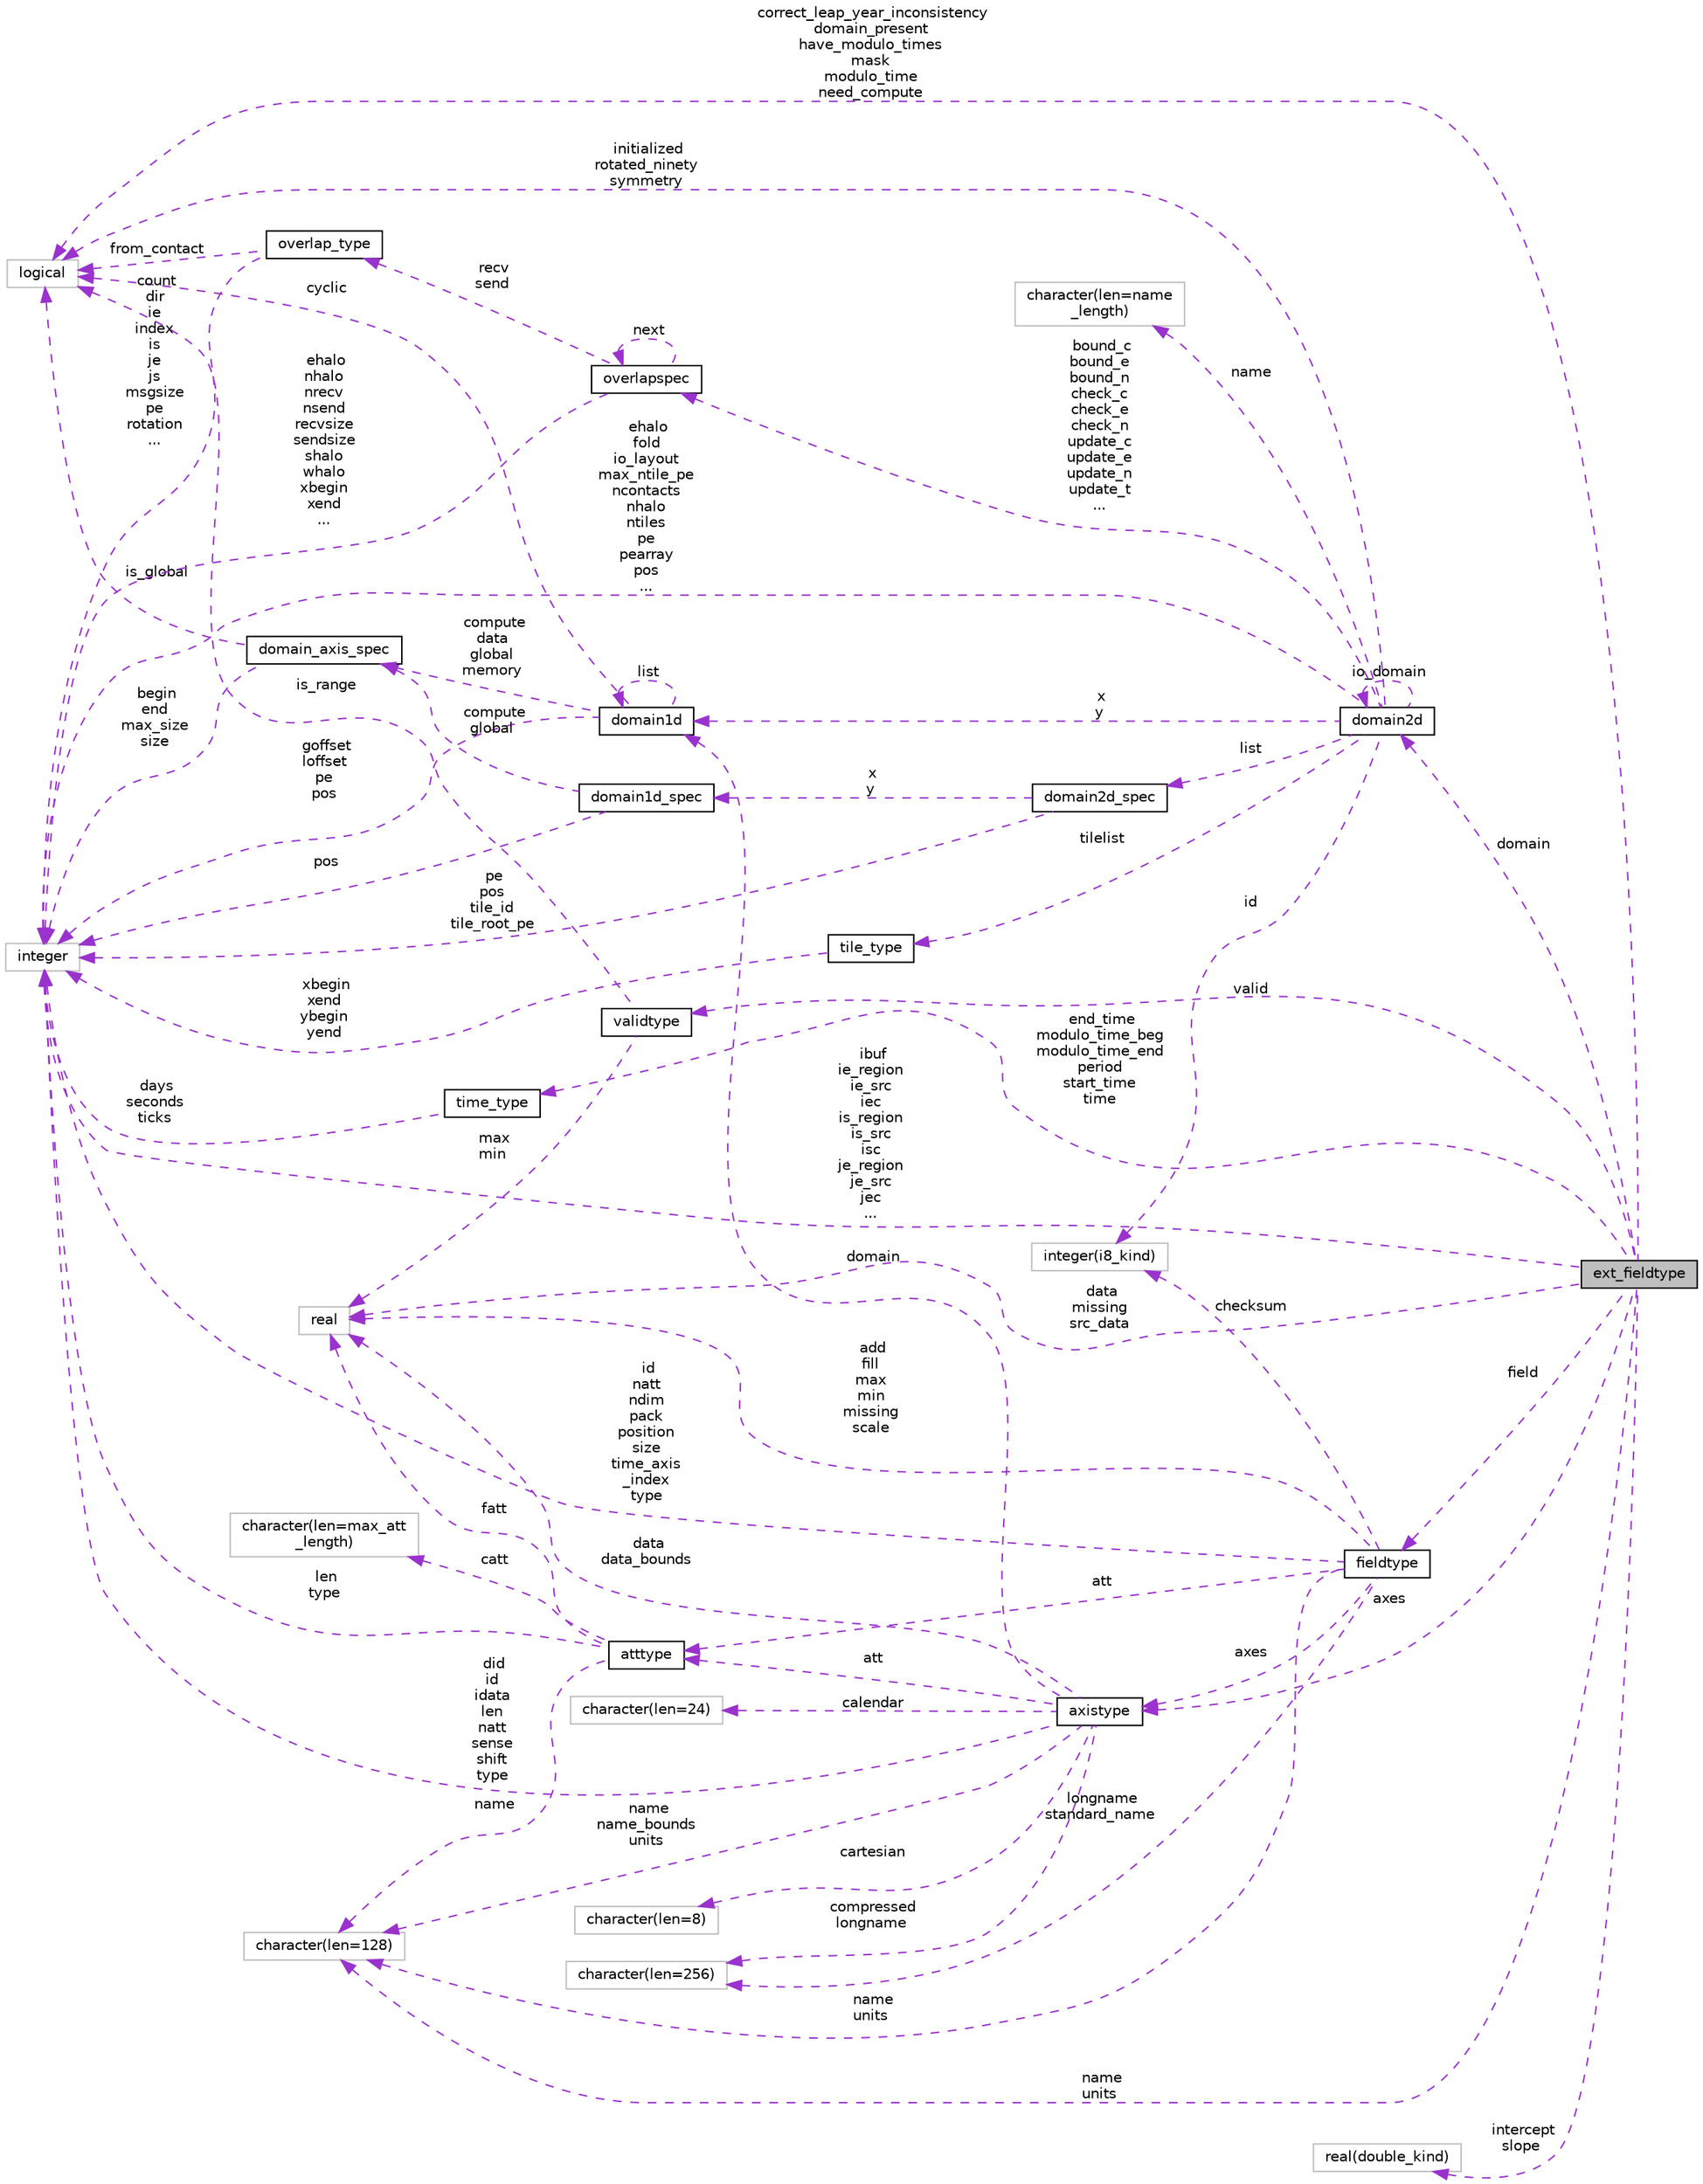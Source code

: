 digraph "ext_fieldtype"
{
 // INTERACTIVE_SVG=YES
 // LATEX_PDF_SIZE
  edge [fontname="Helvetica",fontsize="10",labelfontname="Helvetica",labelfontsize="10"];
  node [fontname="Helvetica",fontsize="10",shape=record];
  rankdir="LR";
  Node1 [label="ext_fieldtype",height=0.2,width=0.4,color="black", fillcolor="grey75", style="filled", fontcolor="black",tooltip=" "];
  Node2 -> Node1 [dir="back",color="darkorchid3",fontsize="10",style="dashed",label=" correct_leap_year_inconsistency\ndomain_present\nhave_modulo_times\nmask\nmodulo_time\nneed_compute" ,fontname="Helvetica"];
  Node2 [label="logical",height=0.2,width=0.4,color="grey75", fillcolor="white", style="filled",tooltip=" "];
  Node3 -> Node1 [dir="back",color="darkorchid3",fontsize="10",style="dashed",label=" end_time\nmodulo_time_beg\nmodulo_time_end\nperiod\nstart_time\ntime" ,fontname="Helvetica"];
  Node3 [label="time_type",height=0.2,width=0.4,color="black", fillcolor="white", style="filled",URL="$group__time__manager__mod.html#structtime__manager__mod_1_1time__type",tooltip="Type to represent amounts of time. Implemented as seconds and days to allow for larger intervals."];
  Node4 -> Node3 [dir="back",color="darkorchid3",fontsize="10",style="dashed",label=" days\nseconds\nticks" ,fontname="Helvetica"];
  Node4 [label="integer",height=0.2,width=0.4,color="grey75", fillcolor="white", style="filled",tooltip=" "];
  Node5 -> Node1 [dir="back",color="darkorchid3",fontsize="10",style="dashed",label=" field" ,fontname="Helvetica"];
  Node5 [label="fieldtype",height=0.2,width=0.4,color="black", fillcolor="white", style="filled",URL="$group__mpp__io__mod.html#structmpp__io__mod_1_1fieldtype",tooltip=" "];
  Node6 -> Node5 [dir="back",color="darkorchid3",fontsize="10",style="dashed",label=" checksum" ,fontname="Helvetica"];
  Node6 [label="integer(i8_kind)",height=0.2,width=0.4,color="grey75", fillcolor="white", style="filled",tooltip=" "];
  Node7 -> Node5 [dir="back",color="darkorchid3",fontsize="10",style="dashed",label=" longname\nstandard_name" ,fontname="Helvetica"];
  Node7 [label="character(len=256)",height=0.2,width=0.4,color="grey75", fillcolor="white", style="filled",tooltip=" "];
  Node8 -> Node5 [dir="back",color="darkorchid3",fontsize="10",style="dashed",label=" att" ,fontname="Helvetica"];
  Node8 [label="atttype",height=0.2,width=0.4,color="black", fillcolor="white", style="filled",URL="$group__mpp__io__mod.html#structmpp__io__mod_1_1atttype",tooltip=" "];
  Node9 -> Node8 [dir="back",color="darkorchid3",fontsize="10",style="dashed",label=" name" ,fontname="Helvetica"];
  Node9 [label="character(len=128)",height=0.2,width=0.4,color="grey75", fillcolor="white", style="filled",tooltip=" "];
  Node10 -> Node8 [dir="back",color="darkorchid3",fontsize="10",style="dashed",label=" fatt" ,fontname="Helvetica"];
  Node10 [label="real",height=0.2,width=0.4,color="grey75", fillcolor="white", style="filled",tooltip=" "];
  Node4 -> Node8 [dir="back",color="darkorchid3",fontsize="10",style="dashed",label=" len\ntype" ,fontname="Helvetica"];
  Node11 -> Node8 [dir="back",color="darkorchid3",fontsize="10",style="dashed",label=" catt" ,fontname="Helvetica"];
  Node11 [label="character(len=max_att\l_length)",height=0.2,width=0.4,color="grey75", fillcolor="white", style="filled",tooltip=" "];
  Node12 -> Node5 [dir="back",color="darkorchid3",fontsize="10",style="dashed",label=" axes" ,fontname="Helvetica"];
  Node12 [label="axistype",height=0.2,width=0.4,color="black", fillcolor="white", style="filled",URL="$group__mpp__io__mod.html#structmpp__io__mod_1_1axistype",tooltip=" "];
  Node13 -> Node12 [dir="back",color="darkorchid3",fontsize="10",style="dashed",label=" domain" ,fontname="Helvetica"];
  Node13 [label="domain1d",height=0.2,width=0.4,color="black", fillcolor="white", style="filled",URL="$group__mpp__domains__mod.html#structmpp__domains__mod_1_1domain1d",tooltip="One dimensional domain used to manage shared data access between pes."];
  Node2 -> Node13 [dir="back",color="darkorchid3",fontsize="10",style="dashed",label=" cyclic" ,fontname="Helvetica"];
  Node13 -> Node13 [dir="back",color="darkorchid3",fontsize="10",style="dashed",label=" list" ,fontname="Helvetica"];
  Node14 -> Node13 [dir="back",color="darkorchid3",fontsize="10",style="dashed",label=" compute\ndata\nglobal\nmemory" ,fontname="Helvetica"];
  Node14 [label="domain_axis_spec",height=0.2,width=0.4,color="black", fillcolor="white", style="filled",URL="$group__mpp__domains__mod.html#structmpp__domains__mod_1_1domain__axis__spec",tooltip="Used to specify index limits along an axis of a domain."];
  Node2 -> Node14 [dir="back",color="darkorchid3",fontsize="10",style="dashed",label=" is_global" ,fontname="Helvetica"];
  Node4 -> Node14 [dir="back",color="darkorchid3",fontsize="10",style="dashed",label=" begin\nend\nmax_size\nsize" ,fontname="Helvetica"];
  Node4 -> Node13 [dir="back",color="darkorchid3",fontsize="10",style="dashed",label=" goffset\nloffset\npe\npos" ,fontname="Helvetica"];
  Node7 -> Node12 [dir="back",color="darkorchid3",fontsize="10",style="dashed",label=" compressed\nlongname" ,fontname="Helvetica"];
  Node8 -> Node12 [dir="back",color="darkorchid3",fontsize="10",style="dashed",label=" att" ,fontname="Helvetica"];
  Node15 -> Node12 [dir="back",color="darkorchid3",fontsize="10",style="dashed",label=" cartesian" ,fontname="Helvetica"];
  Node15 [label="character(len=8)",height=0.2,width=0.4,color="grey75", fillcolor="white", style="filled",tooltip=" "];
  Node9 -> Node12 [dir="back",color="darkorchid3",fontsize="10",style="dashed",label=" name\nname_bounds\nunits" ,fontname="Helvetica"];
  Node10 -> Node12 [dir="back",color="darkorchid3",fontsize="10",style="dashed",label=" data\ndata_bounds" ,fontname="Helvetica"];
  Node4 -> Node12 [dir="back",color="darkorchid3",fontsize="10",style="dashed",label=" did\nid\nidata\nlen\nnatt\nsense\nshift\ntype" ,fontname="Helvetica"];
  Node16 -> Node12 [dir="back",color="darkorchid3",fontsize="10",style="dashed",label=" calendar" ,fontname="Helvetica"];
  Node16 [label="character(len=24)",height=0.2,width=0.4,color="grey75", fillcolor="white", style="filled",tooltip=" "];
  Node9 -> Node5 [dir="back",color="darkorchid3",fontsize="10",style="dashed",label=" name\nunits" ,fontname="Helvetica"];
  Node4 -> Node5 [dir="back",color="darkorchid3",fontsize="10",style="dashed",label=" id\nnatt\nndim\npack\nposition\nsize\ntime_axis\l_index\ntype" ,fontname="Helvetica"];
  Node10 -> Node5 [dir="back",color="darkorchid3",fontsize="10",style="dashed",label=" add\nfill\nmax\nmin\nmissing\nscale" ,fontname="Helvetica"];
  Node17 -> Node1 [dir="back",color="darkorchid3",fontsize="10",style="dashed",label=" domain" ,fontname="Helvetica"];
  Node17 [label="domain2d",height=0.2,width=0.4,color="black", fillcolor="white", style="filled",URL="$group__mpp__domains__mod.html#structmpp__domains__mod_1_1domain2d",tooltip="The domain2D type contains all the necessary information to define the global, compute and data domai..."];
  Node2 -> Node17 [dir="back",color="darkorchid3",fontsize="10",style="dashed",label=" initialized\nrotated_ninety\nsymmetry" ,fontname="Helvetica"];
  Node13 -> Node17 [dir="back",color="darkorchid3",fontsize="10",style="dashed",label=" x\ny" ,fontname="Helvetica"];
  Node6 -> Node17 [dir="back",color="darkorchid3",fontsize="10",style="dashed",label=" id" ,fontname="Helvetica"];
  Node17 -> Node17 [dir="back",color="darkorchid3",fontsize="10",style="dashed",label=" io_domain" ,fontname="Helvetica"];
  Node18 -> Node17 [dir="back",color="darkorchid3",fontsize="10",style="dashed",label=" bound_c\nbound_e\nbound_n\ncheck_c\ncheck_e\ncheck_n\nupdate_c\nupdate_e\nupdate_n\nupdate_t\n..." ,fontname="Helvetica"];
  Node18 [label="overlapspec",height=0.2,width=0.4,color="black", fillcolor="white", style="filled",URL="$group__mpp__domains__mod.html#structmpp__domains__mod_1_1overlapspec",tooltip="Private type for overlap specifications."];
  Node19 -> Node18 [dir="back",color="darkorchid3",fontsize="10",style="dashed",label=" recv\nsend" ,fontname="Helvetica"];
  Node19 [label="overlap_type",height=0.2,width=0.4,color="black", fillcolor="white", style="filled",URL="$group__mpp__domains__mod.html#structmpp__domains__mod_1_1overlap__type",tooltip="Type for overlapping data."];
  Node2 -> Node19 [dir="back",color="darkorchid3",fontsize="10",style="dashed",label=" from_contact" ,fontname="Helvetica"];
  Node4 -> Node19 [dir="back",color="darkorchid3",fontsize="10",style="dashed",label=" count\ndir\nie\nindex\nis\nje\njs\nmsgsize\npe\nrotation\n..." ,fontname="Helvetica"];
  Node18 -> Node18 [dir="back",color="darkorchid3",fontsize="10",style="dashed",label=" next" ,fontname="Helvetica"];
  Node4 -> Node18 [dir="back",color="darkorchid3",fontsize="10",style="dashed",label=" ehalo\nnhalo\nnrecv\nnsend\nrecvsize\nsendsize\nshalo\nwhalo\nxbegin\nxend\n..." ,fontname="Helvetica"];
  Node20 -> Node17 [dir="back",color="darkorchid3",fontsize="10",style="dashed",label=" list" ,fontname="Helvetica"];
  Node20 [label="domain2d_spec",height=0.2,width=0.4,color="black", fillcolor="white", style="filled",URL="$group__mpp__domains__mod.html#structmpp__domains__mod_1_1domain2d__spec",tooltip="Private type to specify multiple index limits and pe information for a 2D domain."];
  Node21 -> Node20 [dir="back",color="darkorchid3",fontsize="10",style="dashed",label=" x\ny" ,fontname="Helvetica"];
  Node21 [label="domain1d_spec",height=0.2,width=0.4,color="black", fillcolor="white", style="filled",URL="$group__mpp__domains__mod.html#structmpp__domains__mod_1_1domain1d__spec",tooltip="A private type used to specify index limits for a domain decomposition."];
  Node14 -> Node21 [dir="back",color="darkorchid3",fontsize="10",style="dashed",label=" compute\nglobal" ,fontname="Helvetica"];
  Node4 -> Node21 [dir="back",color="darkorchid3",fontsize="10",style="dashed",label=" pos" ,fontname="Helvetica"];
  Node4 -> Node20 [dir="back",color="darkorchid3",fontsize="10",style="dashed",label=" pe\npos\ntile_id\ntile_root_pe" ,fontname="Helvetica"];
  Node22 -> Node17 [dir="back",color="darkorchid3",fontsize="10",style="dashed",label=" tilelist" ,fontname="Helvetica"];
  Node22 [label="tile_type",height=0.2,width=0.4,color="black", fillcolor="white", style="filled",URL="$group__mpp__domains__mod.html#structmpp__domains__mod_1_1tile__type",tooltip="Upper and lower x and y bounds for a tile."];
  Node4 -> Node22 [dir="back",color="darkorchid3",fontsize="10",style="dashed",label=" xbegin\nxend\nybegin\nyend" ,fontname="Helvetica"];
  Node4 -> Node17 [dir="back",color="darkorchid3",fontsize="10",style="dashed",label=" ehalo\nfold\nio_layout\nmax_ntile_pe\nncontacts\nnhalo\nntiles\npe\npearray\npos\n..." ,fontname="Helvetica"];
  Node23 -> Node17 [dir="back",color="darkorchid3",fontsize="10",style="dashed",label=" name" ,fontname="Helvetica"];
  Node23 [label="character(len=name\l_length)",height=0.2,width=0.4,color="grey75", fillcolor="white", style="filled",tooltip=" "];
  Node24 -> Node1 [dir="back",color="darkorchid3",fontsize="10",style="dashed",label=" valid" ,fontname="Helvetica"];
  Node24 [label="validtype",height=0.2,width=0.4,color="black", fillcolor="white", style="filled",URL="$group__mpp__io__mod.html#structmpp__io__mod_1_1validtype",tooltip=" "];
  Node2 -> Node24 [dir="back",color="darkorchid3",fontsize="10",style="dashed",label=" is_range" ,fontname="Helvetica"];
  Node10 -> Node24 [dir="back",color="darkorchid3",fontsize="10",style="dashed",label=" max\nmin" ,fontname="Helvetica"];
  Node12 -> Node1 [dir="back",color="darkorchid3",fontsize="10",style="dashed",label=" axes" ,fontname="Helvetica"];
  Node9 -> Node1 [dir="back",color="darkorchid3",fontsize="10",style="dashed",label=" name\nunits" ,fontname="Helvetica"];
  Node25 -> Node1 [dir="back",color="darkorchid3",fontsize="10",style="dashed",label=" intercept\nslope" ,fontname="Helvetica"];
  Node25 [label="real(double_kind)",height=0.2,width=0.4,color="grey75", fillcolor="white", style="filled",tooltip=" "];
  Node10 -> Node1 [dir="back",color="darkorchid3",fontsize="10",style="dashed",label=" data\nmissing\nsrc_data" ,fontname="Helvetica"];
  Node4 -> Node1 [dir="back",color="darkorchid3",fontsize="10",style="dashed",label=" ibuf\nie_region\nie_src\niec\nis_region\nis_src\nisc\nje_region\nje_src\njec\n..." ,fontname="Helvetica"];
}

